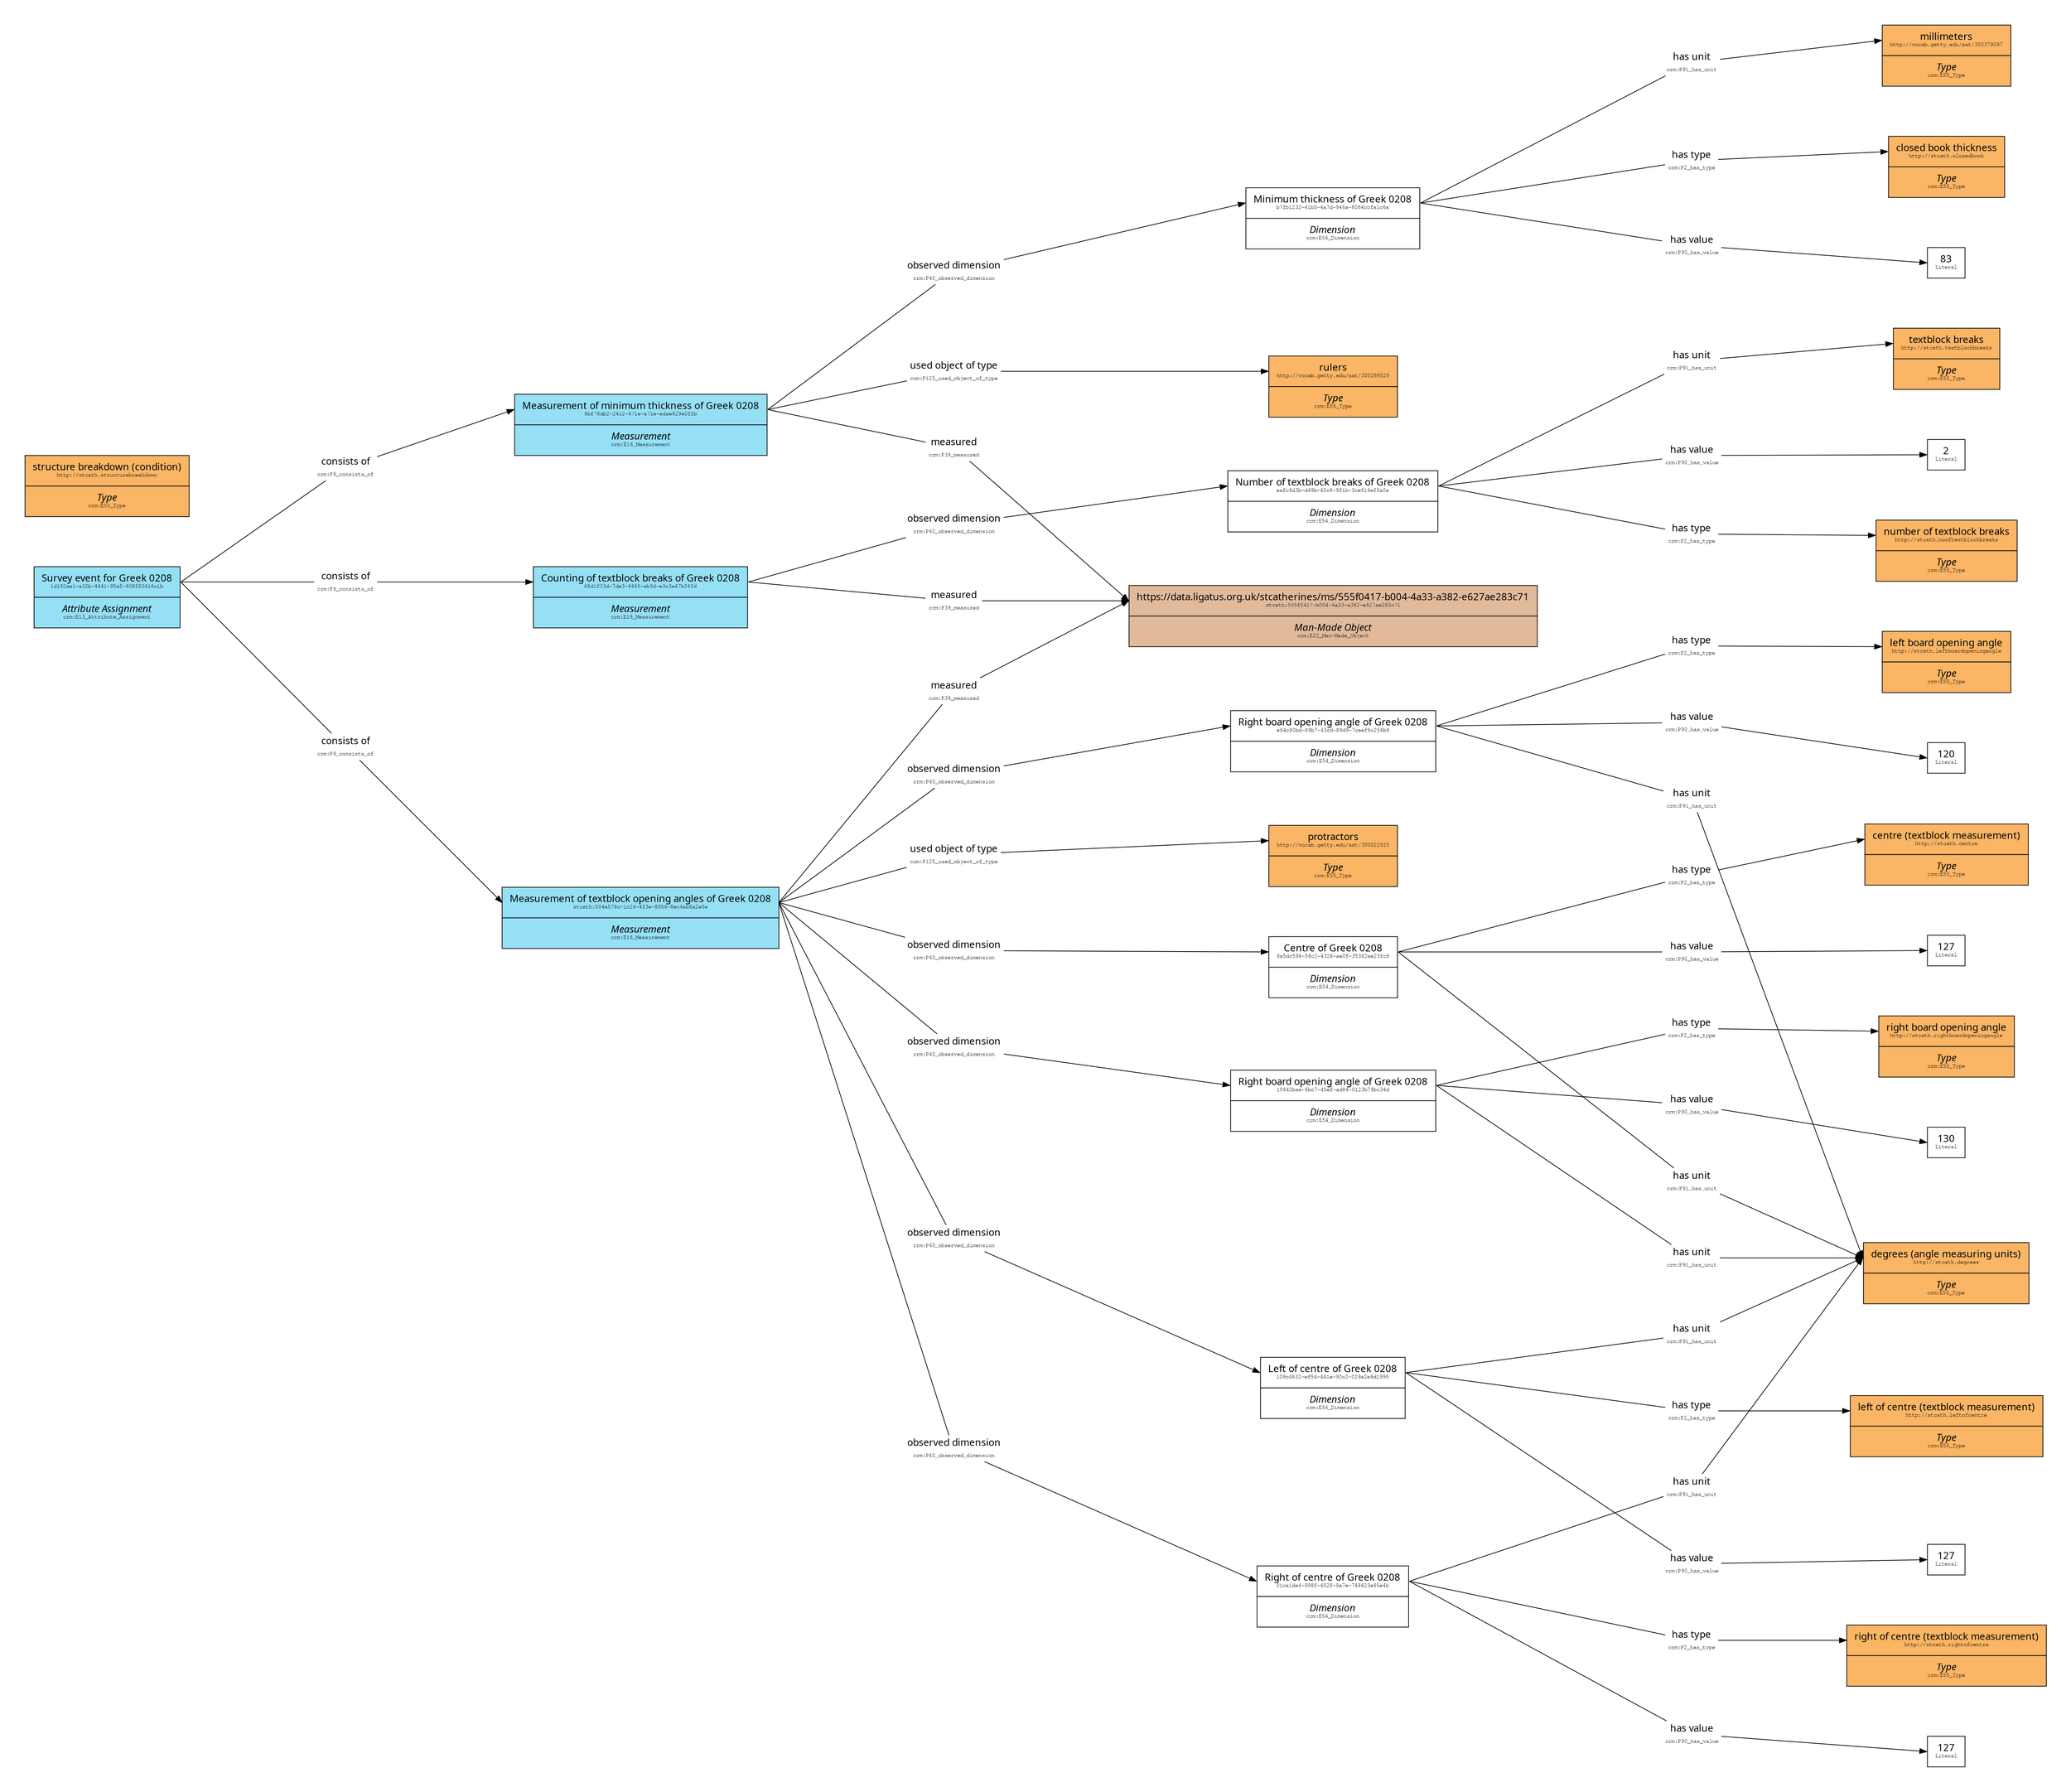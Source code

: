 // Opening characteristics
digraph {
	nodesep=1 pad=0.5 rankdir=LR ranksep=2.5 splines=line
	node [margin=0 penwidth=3.0 shape=none]
	"1d162ae1a32b444195a5608550416c1b" [label=<<TABLE BORDER="0" CELLBORDER="1" CELLSPACING="0">                    <TR><TD PORT="instance" CELLPADDING="10" bgcolor="#96e0f6"><FONT FACE="Ubuntu">Survey event for Greek 0208</FONT><BR /><FONT FACE="FreeMono" POINT-SIZE="8">1d162ae1-a32b-4441-95a5-608550416c1b</FONT></TD></TR>                    <TR><TD PORT="class" CELLPADDING="10" bgcolor="#96e0f6"><FONT FACE="Ubuntu"><I>Attribute Assignment</I></FONT><BR /><FONT FACE="FreeMono" POINT-SIZE="8">crm:E13_Attribute_Assignment</FONT></TD></TR>                    </TABLE>>]
	"8bf78db224c2471ea71eedae629e0ffb" [label=<<TABLE BORDER="0" CELLBORDER="1" CELLSPACING="0">                    <TR><TD PORT="instance" CELLPADDING="10" bgcolor="#96e0f6"><FONT FACE="Ubuntu">Measurement of minimum thickness of Greek 0208</FONT><BR /><FONT FACE="FreeMono" POINT-SIZE="8">8bf78db2-24c2-471e-a71e-edae629e0ffb</FONT></TD></TR>                    <TR><TD PORT="class" CELLPADDING="10" bgcolor="#96e0f6"><FONT FACE="Ubuntu"><I>Measurement</I></FONT><BR /><FONT FACE="FreeMono" POINT-SIZE="8">crm:E16_Measurement</FONT></TD></TR>                    </TABLE>>]
	"66d1f33d7de3446fab3de3c3a47b240dhttpwwwcidoccrmorgcidoccrmP39_measuredhttpsdataligatusorgukstcatherinesms555f0417b0044a33a382e627ae283c71" [label=<<TABLE BORDER="0" CELLBORDER="0"><TR><TD BGCOLOR = "white"><FONT FACE="Ubuntu">measured</FONT></TD></TR><TR><TD BGCOLOR = "white"><FONT FACE="FreeMono" POINT-SIZE="8">crm:P39_measured</FONT></TD></TR></TABLE>>]
	"66d1f33d7de3446fab3de3c3a47b240d":instance:e -> "66d1f33d7de3446fab3de3c3a47b240dhttpwwwcidoccrmorgcidoccrmP39_measuredhttpsdataligatusorgukstcatherinesms555f0417b0044a33a382e627ae283c71" [arrowhead=none]
	"66d1f33d7de3446fab3de3c3a47b240dhttpwwwcidoccrmorgcidoccrmP39_measuredhttpsdataligatusorgukstcatherinesms555f0417b0044a33a382e627ae283c71" -> httpsdataligatusorgukstcatherinesms555f0417b0044a33a382e627ae283c71:instance:w
	"62d596e6a6a0452883a1ff9b37b3125f120" [label=<<TABLE BORDER="0" CELLBORDER="1" CELLSPACING="0">                        <TR><TD PORT="instance" CELLPADDING="10" bgcolor="white"><FONT FACE="Ubuntu">120</FONT><BR /><FONT FACE="FreeMono" POINT-SIZE="8">Literal</FONT></TD></TR>                        </TABLE>>]
	e64c80bd89b743cd89d97ceef6c256b9httpwwwcidoccrmorgcidoccrmP90_has_value62d596e6a6a0452883a1ff9b37b3125f120 [label=<<TABLE BORDER="0" CELLBORDER="0"><TR><TD BGCOLOR = "white"><FONT FACE="Ubuntu">has value</FONT></TD></TR><TR><TD BGCOLOR = "white"><FONT FACE="FreeMono" POINT-SIZE="8">crm:P90_has_value</FONT></TD></TR></TABLE>>]
	e64c80bd89b743cd89d97ceef6c256b9:instance:e -> e64c80bd89b743cd89d97ceef6c256b9httpwwwcidoccrmorgcidoccrmP90_has_value62d596e6a6a0452883a1ff9b37b3125f120 [arrowhead=none]
	e64c80bd89b743cd89d97ceef6c256b9httpwwwcidoccrmorgcidoccrmP90_has_value62d596e6a6a0452883a1ff9b37b3125f120 -> "62d596e6a6a0452883a1ff9b37b3125f120":instance:w
	"10642bae6bc740efad840123b79bc34d" [label=<<TABLE BORDER="0" CELLBORDER="1" CELLSPACING="0">                    <TR><TD PORT="instance" CELLPADDING="10" bgcolor="#ffffff"><FONT FACE="Ubuntu">Right board opening angle of Greek 0208</FONT><BR /><FONT FACE="FreeMono" POINT-SIZE="8">10642bae-6bc7-40ef-ad84-0123b79bc34d</FONT></TD></TR>                    <TR><TD PORT="class" CELLPADDING="10" bgcolor="#ffffff"><FONT FACE="Ubuntu"><I>Dimension</I></FONT><BR /><FONT FACE="FreeMono" POINT-SIZE="8">crm:E54_Dimension</FONT></TD></TR>                    </TABLE>>]
	eafc6d3bd49b40c69f1b3ce614effa0ahttpwwwcidoccrmorgcidoccrmP91_has_unithttpstcathtextblockbreaks [label=<<TABLE BORDER="0" CELLBORDER="0"><TR><TD BGCOLOR = "white"><FONT FACE="Ubuntu">has unit</FONT></TD></TR><TR><TD BGCOLOR = "white"><FONT FACE="FreeMono" POINT-SIZE="8">crm:P91_has_unit</FONT></TD></TR></TABLE>>]
	eafc6d3bd49b40c69f1b3ce614effa0a:instance:e -> eafc6d3bd49b40c69f1b3ce614effa0ahttpwwwcidoccrmorgcidoccrmP91_has_unithttpstcathtextblockbreaks [arrowhead=none]
	eafc6d3bd49b40c69f1b3ce614effa0ahttpwwwcidoccrmorgcidoccrmP91_has_unithttpstcathtextblockbreaks -> httpstcathtextblockbreaks:instance:w
	"1d162ae1a32b444195a5608550416c1bhttpwwwcidoccrmorgcidoccrmP9_consists_of8bf78db224c2471ea71eedae629e0ffb" [label=<<TABLE BORDER="0" CELLBORDER="0"><TR><TD BGCOLOR = "white"><FONT FACE="Ubuntu">consists of</FONT></TD></TR><TR><TD BGCOLOR = "white"><FONT FACE="FreeMono" POINT-SIZE="8">crm:P9_consists_of</FONT></TD></TR></TABLE>>]
	"1d162ae1a32b444195a5608550416c1b":instance:e -> "1d162ae1a32b444195a5608550416c1bhttpwwwcidoccrmorgcidoccrmP9_consists_of8bf78db224c2471ea71eedae629e0ffb" [arrowhead=none]
	"1d162ae1a32b444195a5608550416c1bhttpwwwcidoccrmorgcidoccrmP9_consists_of8bf78db224c2471ea71eedae629e0ffb" -> "8bf78db224c2471ea71eedae629e0ffb":instance:w
	httpsdataligatusorgukstcatherinesms504e578c1c244f3e89548ec4ab6a2e5ehttpwwwcidoccrmorgcidoccrmP40_observed_dimension6a5dc59856c24328ae0f35382ae23fc8 [label=<<TABLE BORDER="0" CELLBORDER="0"><TR><TD BGCOLOR = "white"><FONT FACE="Ubuntu">observed dimension</FONT></TD></TR><TR><TD BGCOLOR = "white"><FONT FACE="FreeMono" POINT-SIZE="8">crm:P40_observed_dimension</FONT></TD></TR></TABLE>>]
	httpsdataligatusorgukstcatherinesms504e578c1c244f3e89548ec4ab6a2e5e:instance:e -> httpsdataligatusorgukstcatherinesms504e578c1c244f3e89548ec4ab6a2e5ehttpwwwcidoccrmorgcidoccrmP40_observed_dimension6a5dc59856c24328ae0f35382ae23fc8 [arrowhead=none]
	httpsdataligatusorgukstcatherinesms504e578c1c244f3e89548ec4ab6a2e5ehttpwwwcidoccrmorgcidoccrmP40_observed_dimension6a5dc59856c24328ae0f35382ae23fc8 -> "6a5dc59856c24328ae0f35382ae23fc8":instance:w
	httpstcathrightofcentre [label=<<TABLE BORDER="0" CELLBORDER="1" CELLSPACING="0">                    <TR><TD PORT="instance" CELLPADDING="10" bgcolor="#FAB565"><FONT FACE="Ubuntu">right of centre (textblock measurement)</FONT><BR /><FONT FACE="FreeMono" POINT-SIZE="8">http://stcath.rightofcentre</FONT></TD></TR>                    <TR><TD PORT="class" CELLPADDING="10" bgcolor="#FAB565"><FONT FACE="Ubuntu"><I>Type</I></FONT><BR /><FONT FACE="FreeMono" POINT-SIZE="8">crm:E55_Type</FONT></TD></TR>                    </TABLE>>]
	"31067bdb33a04204ad40e3efc44a0cf1127" [label=<<TABLE BORDER="0" CELLBORDER="1" CELLSPACING="0">                        <TR><TD PORT="instance" CELLPADDING="10" bgcolor="white"><FONT FACE="Ubuntu">127</FONT><BR /><FONT FACE="FreeMono" POINT-SIZE="8">Literal</FONT></TD></TR>                        </TABLE>>]
	"109c4632ef54441e90c2029a2e6d1995httpwwwcidoccrmorgcidoccrmP90_has_value31067bdb33a04204ad40e3efc44a0cf1127" [label=<<TABLE BORDER="0" CELLBORDER="0"><TR><TD BGCOLOR = "white"><FONT FACE="Ubuntu">has value</FONT></TD></TR><TR><TD BGCOLOR = "white"><FONT FACE="FreeMono" POINT-SIZE="8">crm:P90_has_value</FONT></TD></TR></TABLE>>]
	"109c4632ef54441e90c2029a2e6d1995":instance:e -> "109c4632ef54441e90c2029a2e6d1995httpwwwcidoccrmorgcidoccrmP90_has_value31067bdb33a04204ad40e3efc44a0cf1127" [arrowhead=none]
	"109c4632ef54441e90c2029a2e6d1995httpwwwcidoccrmorgcidoccrmP90_has_value31067bdb33a04204ad40e3efc44a0cf1127" -> "31067bdb33a04204ad40e3efc44a0cf1127":instance:w
	"58eb48b47f014d6f8d98676bb2ee3a1f130" [label=<<TABLE BORDER="0" CELLBORDER="1" CELLSPACING="0">                        <TR><TD PORT="instance" CELLPADDING="10" bgcolor="white"><FONT FACE="Ubuntu">130</FONT><BR /><FONT FACE="FreeMono" POINT-SIZE="8">Literal</FONT></TD></TR>                        </TABLE>>]
	"10642bae6bc740efad840123b79bc34dhttpwwwcidoccrmorgcidoccrmP90_has_value58eb48b47f014d6f8d98676bb2ee3a1f130" [label=<<TABLE BORDER="0" CELLBORDER="0"><TR><TD BGCOLOR = "white"><FONT FACE="Ubuntu">has value</FONT></TD></TR><TR><TD BGCOLOR = "white"><FONT FACE="FreeMono" POINT-SIZE="8">crm:P90_has_value</FONT></TD></TR></TABLE>>]
	"10642bae6bc740efad840123b79bc34d":instance:e -> "10642bae6bc740efad840123b79bc34dhttpwwwcidoccrmorgcidoccrmP90_has_value58eb48b47f014d6f8d98676bb2ee3a1f130" [arrowhead=none]
	"10642bae6bc740efad840123b79bc34dhttpwwwcidoccrmorgcidoccrmP90_has_value58eb48b47f014d6f8d98676bb2ee3a1f130" -> "58eb48b47f014d6f8d98676bb2ee3a1f130":instance:w
	httpstcathleftboardopeningangle [label=<<TABLE BORDER="0" CELLBORDER="1" CELLSPACING="0">                    <TR><TD PORT="instance" CELLPADDING="10" bgcolor="#FAB565"><FONT FACE="Ubuntu">left board opening angle</FONT><BR /><FONT FACE="FreeMono" POINT-SIZE="8">http://stcath.leftboardopeningangle</FONT></TD></TR>                    <TR><TD PORT="class" CELLPADDING="10" bgcolor="#FAB565"><FONT FACE="Ubuntu"><I>Type</I></FONT><BR /><FONT FACE="FreeMono" POINT-SIZE="8">crm:E55_Type</FONT></TD></TR>                    </TABLE>>]
	httpstcathleftofcentre [label=<<TABLE BORDER="0" CELLBORDER="1" CELLSPACING="0">                    <TR><TD PORT="instance" CELLPADDING="10" bgcolor="#FAB565"><FONT FACE="Ubuntu">left of centre (textblock measurement)</FONT><BR /><FONT FACE="FreeMono" POINT-SIZE="8">http://stcath.leftofcentre</FONT></TD></TR>                    <TR><TD PORT="class" CELLPADDING="10" bgcolor="#FAB565"><FONT FACE="Ubuntu"><I>Type</I></FONT><BR /><FONT FACE="FreeMono" POINT-SIZE="8">crm:E55_Type</FONT></TD></TR>                    </TABLE>>]
	"4ae0bf6dab8544af9cc8fbca4c987b49127" [label=<<TABLE BORDER="0" CELLBORDER="1" CELLSPACING="0">                        <TR><TD PORT="instance" CELLPADDING="10" bgcolor="white"><FONT FACE="Ubuntu">127</FONT><BR /><FONT FACE="FreeMono" POINT-SIZE="8">Literal</FONT></TD></TR>                        </TABLE>>]
	"01ca1de4998f45289a7e748423e65e4bhttpwwwcidoccrmorgcidoccrmP90_has_value4ae0bf6dab8544af9cc8fbca4c987b49127" [label=<<TABLE BORDER="0" CELLBORDER="0"><TR><TD BGCOLOR = "white"><FONT FACE="Ubuntu">has value</FONT></TD></TR><TR><TD BGCOLOR = "white"><FONT FACE="FreeMono" POINT-SIZE="8">crm:P90_has_value</FONT></TD></TR></TABLE>>]
	"01ca1de4998f45289a7e748423e65e4b":instance:e -> "01ca1de4998f45289a7e748423e65e4bhttpwwwcidoccrmorgcidoccrmP90_has_value4ae0bf6dab8544af9cc8fbca4c987b49127" [arrowhead=none]
	"01ca1de4998f45289a7e748423e65e4bhttpwwwcidoccrmorgcidoccrmP90_has_value4ae0bf6dab8544af9cc8fbca4c987b49127" -> "4ae0bf6dab8544af9cc8fbca4c987b49127":instance:w
	httpsdataligatusorgukstcatherinesms555f0417b0044a33a382e627ae283c71 [label=<<TABLE BORDER="0" CELLBORDER="1" CELLSPACING="0">                    <TR><TD PORT="instance" CELLPADDING="10" bgcolor="#E1BA9C"><FONT FACE="Ubuntu">https://data.ligatus.org.uk/stcatherines/ms/555f0417-b004-4a33-a382-e627ae283c71</FONT><BR /><FONT FACE="FreeMono" POINT-SIZE="8">stcath:555f0417-b004-4a33-a382-e627ae283c71</FONT></TD></TR>                    <TR><TD PORT="class" CELLPADDING="10" bgcolor="#E1BA9C"><FONT FACE="Ubuntu"><I>Man-Made Object</I></FONT><BR /><FONT FACE="FreeMono" POINT-SIZE="8">crm:E22_Man-Made_Object</FONT></TD></TR>                    </TABLE>>]
	"01ca1de4998f45289a7e748423e65e4bhttpwwwcidoccrmorgcidoccrmP2_has_typehttpstcathrightofcentre" [label=<<TABLE BORDER="0" CELLBORDER="0"><TR><TD BGCOLOR = "white"><FONT FACE="Ubuntu">has type</FONT></TD></TR><TR><TD BGCOLOR = "white"><FONT FACE="FreeMono" POINT-SIZE="8">crm:P2_has_type</FONT></TD></TR></TABLE>>]
	"01ca1de4998f45289a7e748423e65e4b":instance:e -> "01ca1de4998f45289a7e748423e65e4bhttpwwwcidoccrmorgcidoccrmP2_has_typehttpstcathrightofcentre" [arrowhead=none]
	"01ca1de4998f45289a7e748423e65e4bhttpwwwcidoccrmorgcidoccrmP2_has_typehttpstcathrightofcentre" -> httpstcathrightofcentre:instance:w
	eafc6d3bd49b40c69f1b3ce614effa0a [label=<<TABLE BORDER="0" CELLBORDER="1" CELLSPACING="0">                    <TR><TD PORT="instance" CELLPADDING="10" bgcolor="#ffffff"><FONT FACE="Ubuntu">Number of textblock breaks of Greek 0208</FONT><BR /><FONT FACE="FreeMono" POINT-SIZE="8">eafc6d3b-d49b-40c6-9f1b-3ce614effa0a</FONT></TD></TR>                    <TR><TD PORT="class" CELLPADDING="10" bgcolor="#ffffff"><FONT FACE="Ubuntu"><I>Dimension</I></FONT><BR /><FONT FACE="FreeMono" POINT-SIZE="8">crm:E54_Dimension</FONT></TD></TR>                    </TABLE>>]
	"109c4632ef54441e90c2029a2e6d1995httpwwwcidoccrmorgcidoccrmP2_has_typehttpstcathleftofcentre" [label=<<TABLE BORDER="0" CELLBORDER="0"><TR><TD BGCOLOR = "white"><FONT FACE="Ubuntu">has type</FONT></TD></TR><TR><TD BGCOLOR = "white"><FONT FACE="FreeMono" POINT-SIZE="8">crm:P2_has_type</FONT></TD></TR></TABLE>>]
	"109c4632ef54441e90c2029a2e6d1995":instance:e -> "109c4632ef54441e90c2029a2e6d1995httpwwwcidoccrmorgcidoccrmP2_has_typehttpstcathleftofcentre" [arrowhead=none]
	"109c4632ef54441e90c2029a2e6d1995httpwwwcidoccrmorgcidoccrmP2_has_typehttpstcathleftofcentre" -> httpstcathleftofcentre:instance:w
	httpvocabgettyeduaat300022525 [label=<<TABLE BORDER="0" CELLBORDER="1" CELLSPACING="0">                    <TR><TD PORT="instance" CELLPADDING="10" bgcolor="#FAB565"><FONT FACE="Ubuntu">protractors</FONT><BR /><FONT FACE="FreeMono" POINT-SIZE="8">http://vocab.getty.edu/aat/300022525</FONT></TD></TR>                    <TR><TD PORT="class" CELLPADDING="10" bgcolor="#FAB565"><FONT FACE="Ubuntu"><I>Type</I></FONT><BR /><FONT FACE="FreeMono" POINT-SIZE="8">crm:E55_Type</FONT></TD></TR>                    </TABLE>>]
	httpstcathtextblockbreaks [label=<<TABLE BORDER="0" CELLBORDER="1" CELLSPACING="0">                    <TR><TD PORT="instance" CELLPADDING="10" bgcolor="#FAB565"><FONT FACE="Ubuntu">textblock breaks</FONT><BR /><FONT FACE="FreeMono" POINT-SIZE="8">http://stcath.textblockbreaks</FONT></TD></TR>                    <TR><TD PORT="class" CELLPADDING="10" bgcolor="#FAB565"><FONT FACE="Ubuntu"><I>Type</I></FONT><BR /><FONT FACE="FreeMono" POINT-SIZE="8">crm:E55_Type</FONT></TD></TR>                    </TABLE>>]
	b7fb123241b54a7d946a8064ccfa1c6ahttpwwwcidoccrmorgcidoccrmP91_has_unithttpvocabgettyeduaat300379097 [label=<<TABLE BORDER="0" CELLBORDER="0"><TR><TD BGCOLOR = "white"><FONT FACE="Ubuntu">has unit</FONT></TD></TR><TR><TD BGCOLOR = "white"><FONT FACE="FreeMono" POINT-SIZE="8">crm:P91_has_unit</FONT></TD></TR></TABLE>>]
	b7fb123241b54a7d946a8064ccfa1c6a:instance:e -> b7fb123241b54a7d946a8064ccfa1c6ahttpwwwcidoccrmorgcidoccrmP91_has_unithttpvocabgettyeduaat300379097 [arrowhead=none]
	b7fb123241b54a7d946a8064ccfa1c6ahttpwwwcidoccrmorgcidoccrmP91_has_unithttpvocabgettyeduaat300379097 -> httpvocabgettyeduaat300379097:instance:w
	"10642bae6bc740efad840123b79bc34dhttpwwwcidoccrmorgcidoccrmP91_has_unithttpstcathdegrees" [label=<<TABLE BORDER="0" CELLBORDER="0"><TR><TD BGCOLOR = "white"><FONT FACE="Ubuntu">has unit</FONT></TD></TR><TR><TD BGCOLOR = "white"><FONT FACE="FreeMono" POINT-SIZE="8">crm:P91_has_unit</FONT></TD></TR></TABLE>>]
	"10642bae6bc740efad840123b79bc34d":instance:e -> "10642bae6bc740efad840123b79bc34dhttpwwwcidoccrmorgcidoccrmP91_has_unithttpstcathdegrees" [arrowhead=none]
	"10642bae6bc740efad840123b79bc34dhttpwwwcidoccrmorgcidoccrmP91_has_unithttpstcathdegrees" -> httpstcathdegrees:instance:w
	e64c80bd89b743cd89d97ceef6c256b9 [label=<<TABLE BORDER="0" CELLBORDER="1" CELLSPACING="0">                    <TR><TD PORT="instance" CELLPADDING="10" bgcolor="#ffffff"><FONT FACE="Ubuntu">Right board opening angle of Greek 0208</FONT><BR /><FONT FACE="FreeMono" POINT-SIZE="8">e64c80bd-89b7-43cd-89d9-7ceef6c256b9</FONT></TD></TR>                    <TR><TD PORT="class" CELLPADDING="10" bgcolor="#ffffff"><FONT FACE="Ubuntu"><I>Dimension</I></FONT><BR /><FONT FACE="FreeMono" POINT-SIZE="8">crm:E54_Dimension</FONT></TD></TR>                    </TABLE>>]
	httpstcathcentre [label=<<TABLE BORDER="0" CELLBORDER="1" CELLSPACING="0">                    <TR><TD PORT="instance" CELLPADDING="10" bgcolor="#FAB565"><FONT FACE="Ubuntu">centre (textblock measurement)</FONT><BR /><FONT FACE="FreeMono" POINT-SIZE="8">http://stcath.centre</FONT></TD></TR>                    <TR><TD PORT="class" CELLPADDING="10" bgcolor="#FAB565"><FONT FACE="Ubuntu"><I>Type</I></FONT><BR /><FONT FACE="FreeMono" POINT-SIZE="8">crm:E55_Type</FONT></TD></TR>                    </TABLE>>]
	"109c4632ef54441e90c2029a2e6d1995httpwwwcidoccrmorgcidoccrmP91_has_unithttpstcathdegrees" [label=<<TABLE BORDER="0" CELLBORDER="0"><TR><TD BGCOLOR = "white"><FONT FACE="Ubuntu">has unit</FONT></TD></TR><TR><TD BGCOLOR = "white"><FONT FACE="FreeMono" POINT-SIZE="8">crm:P91_has_unit</FONT></TD></TR></TABLE>>]
	"109c4632ef54441e90c2029a2e6d1995":instance:e -> "109c4632ef54441e90c2029a2e6d1995httpwwwcidoccrmorgcidoccrmP91_has_unithttpstcathdegrees" [arrowhead=none]
	"109c4632ef54441e90c2029a2e6d1995httpwwwcidoccrmorgcidoccrmP91_has_unithttpstcathdegrees" -> httpstcathdegrees:instance:w
	"8bf78db224c2471ea71eedae629e0ffbhttpwwwcidoccrmorgcidoccrmP40_observed_dimensionb7fb123241b54a7d946a8064ccfa1c6a" [label=<<TABLE BORDER="0" CELLBORDER="0"><TR><TD BGCOLOR = "white"><FONT FACE="Ubuntu">observed dimension</FONT></TD></TR><TR><TD BGCOLOR = "white"><FONT FACE="FreeMono" POINT-SIZE="8">crm:P40_observed_dimension</FONT></TD></TR></TABLE>>]
	"8bf78db224c2471ea71eedae629e0ffb":instance:e -> "8bf78db224c2471ea71eedae629e0ffbhttpwwwcidoccrmorgcidoccrmP40_observed_dimensionb7fb123241b54a7d946a8064ccfa1c6a" [arrowhead=none]
	"8bf78db224c2471ea71eedae629e0ffbhttpwwwcidoccrmorgcidoccrmP40_observed_dimensionb7fb123241b54a7d946a8064ccfa1c6a" -> b7fb123241b54a7d946a8064ccfa1c6a:instance:w
	httpstcathnooftextblockbreaks [label=<<TABLE BORDER="0" CELLBORDER="1" CELLSPACING="0">                    <TR><TD PORT="instance" CELLPADDING="10" bgcolor="#FAB565"><FONT FACE="Ubuntu">number of textblock breaks</FONT><BR /><FONT FACE="FreeMono" POINT-SIZE="8">http://stcath.nooftextblockbreaks</FONT></TD></TR>                    <TR><TD PORT="class" CELLPADDING="10" bgcolor="#FAB565"><FONT FACE="Ubuntu"><I>Type</I></FONT><BR /><FONT FACE="FreeMono" POINT-SIZE="8">crm:E55_Type</FONT></TD></TR>                    </TABLE>>]
	"01ca1de4998f45289a7e748423e65e4bhttpwwwcidoccrmorgcidoccrmP91_has_unithttpstcathdegrees" [label=<<TABLE BORDER="0" CELLBORDER="0"><TR><TD BGCOLOR = "white"><FONT FACE="Ubuntu">has unit</FONT></TD></TR><TR><TD BGCOLOR = "white"><FONT FACE="FreeMono" POINT-SIZE="8">crm:P91_has_unit</FONT></TD></TR></TABLE>>]
	"01ca1de4998f45289a7e748423e65e4b":instance:e -> "01ca1de4998f45289a7e748423e65e4bhttpwwwcidoccrmorgcidoccrmP91_has_unithttpstcathdegrees" [arrowhead=none]
	"01ca1de4998f45289a7e748423e65e4bhttpwwwcidoccrmorgcidoccrmP91_has_unithttpstcathdegrees" -> httpstcathdegrees:instance:w
	httpsdataligatusorgukstcatherinesms504e578c1c244f3e89548ec4ab6a2e5ehttpwwwcidoccrmorgcidoccrmP40_observed_dimension10642bae6bc740efad840123b79bc34d [label=<<TABLE BORDER="0" CELLBORDER="0"><TR><TD BGCOLOR = "white"><FONT FACE="Ubuntu">observed dimension</FONT></TD></TR><TR><TD BGCOLOR = "white"><FONT FACE="FreeMono" POINT-SIZE="8">crm:P40_observed_dimension</FONT></TD></TR></TABLE>>]
	httpsdataligatusorgukstcatherinesms504e578c1c244f3e89548ec4ab6a2e5e:instance:e -> httpsdataligatusorgukstcatherinesms504e578c1c244f3e89548ec4ab6a2e5ehttpwwwcidoccrmorgcidoccrmP40_observed_dimension10642bae6bc740efad840123b79bc34d [arrowhead=none]
	httpsdataligatusorgukstcatherinesms504e578c1c244f3e89548ec4ab6a2e5ehttpwwwcidoccrmorgcidoccrmP40_observed_dimension10642bae6bc740efad840123b79bc34d -> "10642bae6bc740efad840123b79bc34d":instance:w
	httpvocabgettyeduaat300379097 [label=<<TABLE BORDER="0" CELLBORDER="1" CELLSPACING="0">                    <TR><TD PORT="instance" CELLPADDING="10" bgcolor="#FAB565"><FONT FACE="Ubuntu">millimeters</FONT><BR /><FONT FACE="FreeMono" POINT-SIZE="8">http://vocab.getty.edu/aat/300379097</FONT></TD></TR>                    <TR><TD PORT="class" CELLPADDING="10" bgcolor="#FAB565"><FONT FACE="Ubuntu"><I>Type</I></FONT><BR /><FONT FACE="FreeMono" POINT-SIZE="8">crm:E55_Type</FONT></TD></TR>                    </TABLE>>]
	"1d162ae1a32b444195a5608550416c1bhttpwwwcidoccrmorgcidoccrmP9_consists_of66d1f33d7de3446fab3de3c3a47b240d" [label=<<TABLE BORDER="0" CELLBORDER="0"><TR><TD BGCOLOR = "white"><FONT FACE="Ubuntu">consists of</FONT></TD></TR><TR><TD BGCOLOR = "white"><FONT FACE="FreeMono" POINT-SIZE="8">crm:P9_consists_of</FONT></TD></TR></TABLE>>]
	"1d162ae1a32b444195a5608550416c1b":instance:e -> "1d162ae1a32b444195a5608550416c1bhttpwwwcidoccrmorgcidoccrmP9_consists_of66d1f33d7de3446fab3de3c3a47b240d" [arrowhead=none]
	"1d162ae1a32b444195a5608550416c1bhttpwwwcidoccrmorgcidoccrmP9_consists_of66d1f33d7de3446fab3de3c3a47b240d" -> "66d1f33d7de3446fab3de3c3a47b240d":instance:w
	"01ca1de4998f45289a7e748423e65e4b" [label=<<TABLE BORDER="0" CELLBORDER="1" CELLSPACING="0">                    <TR><TD PORT="instance" CELLPADDING="10" bgcolor="#ffffff"><FONT FACE="Ubuntu">Right of centre of Greek 0208</FONT><BR /><FONT FACE="FreeMono" POINT-SIZE="8">01ca1de4-998f-4528-9a7e-748423e65e4b</FONT></TD></TR>                    <TR><TD PORT="class" CELLPADDING="10" bgcolor="#ffffff"><FONT FACE="Ubuntu"><I>Dimension</I></FONT><BR /><FONT FACE="FreeMono" POINT-SIZE="8">crm:E54_Dimension</FONT></TD></TR>                    </TABLE>>]
	"43ce2c000bc5454ba79f57d7e7329ce42" [label=<<TABLE BORDER="0" CELLBORDER="1" CELLSPACING="0">                        <TR><TD PORT="instance" CELLPADDING="10" bgcolor="white"><FONT FACE="Ubuntu">2</FONT><BR /><FONT FACE="FreeMono" POINT-SIZE="8">Literal</FONT></TD></TR>                        </TABLE>>]
	eafc6d3bd49b40c69f1b3ce614effa0ahttpwwwcidoccrmorgcidoccrmP90_has_value43ce2c000bc5454ba79f57d7e7329ce42 [label=<<TABLE BORDER="0" CELLBORDER="0"><TR><TD BGCOLOR = "white"><FONT FACE="Ubuntu">has value</FONT></TD></TR><TR><TD BGCOLOR = "white"><FONT FACE="FreeMono" POINT-SIZE="8">crm:P90_has_value</FONT></TD></TR></TABLE>>]
	eafc6d3bd49b40c69f1b3ce614effa0a:instance:e -> eafc6d3bd49b40c69f1b3ce614effa0ahttpwwwcidoccrmorgcidoccrmP90_has_value43ce2c000bc5454ba79f57d7e7329ce42 [arrowhead=none]
	eafc6d3bd49b40c69f1b3ce614effa0ahttpwwwcidoccrmorgcidoccrmP90_has_value43ce2c000bc5454ba79f57d7e7329ce42 -> "43ce2c000bc5454ba79f57d7e7329ce42":instance:w
	httpstcathrightboardopeningangle [label=<<TABLE BORDER="0" CELLBORDER="1" CELLSPACING="0">                    <TR><TD PORT="instance" CELLPADDING="10" bgcolor="#FAB565"><FONT FACE="Ubuntu">right board opening angle</FONT><BR /><FONT FACE="FreeMono" POINT-SIZE="8">http://stcath.rightboardopeningangle</FONT></TD></TR>                    <TR><TD PORT="class" CELLPADDING="10" bgcolor="#FAB565"><FONT FACE="Ubuntu"><I>Type</I></FONT><BR /><FONT FACE="FreeMono" POINT-SIZE="8">crm:E55_Type</FONT></TD></TR>                    </TABLE>>]
	"109c4632ef54441e90c2029a2e6d1995" [label=<<TABLE BORDER="0" CELLBORDER="1" CELLSPACING="0">                    <TR><TD PORT="instance" CELLPADDING="10" bgcolor="#ffffff"><FONT FACE="Ubuntu">Left of centre of Greek 0208</FONT><BR /><FONT FACE="FreeMono" POINT-SIZE="8">109c4632-ef54-441e-90c2-029a2e6d1995</FONT></TD></TR>                    <TR><TD PORT="class" CELLPADDING="10" bgcolor="#ffffff"><FONT FACE="Ubuntu"><I>Dimension</I></FONT><BR /><FONT FACE="FreeMono" POINT-SIZE="8">crm:E54_Dimension</FONT></TD></TR>                    </TABLE>>]
	httpsdataligatusorgukstcatherinesms504e578c1c244f3e89548ec4ab6a2e5ehttpwwwcidoccrmorgcidoccrmP39_measuredhttpsdataligatusorgukstcatherinesms555f0417b0044a33a382e627ae283c71 [label=<<TABLE BORDER="0" CELLBORDER="0"><TR><TD BGCOLOR = "white"><FONT FACE="Ubuntu">measured</FONT></TD></TR><TR><TD BGCOLOR = "white"><FONT FACE="FreeMono" POINT-SIZE="8">crm:P39_measured</FONT></TD></TR></TABLE>>]
	httpsdataligatusorgukstcatherinesms504e578c1c244f3e89548ec4ab6a2e5e:instance:e -> httpsdataligatusorgukstcatherinesms504e578c1c244f3e89548ec4ab6a2e5ehttpwwwcidoccrmorgcidoccrmP39_measuredhttpsdataligatusorgukstcatherinesms555f0417b0044a33a382e627ae283c71 [arrowhead=none]
	httpsdataligatusorgukstcatherinesms504e578c1c244f3e89548ec4ab6a2e5ehttpwwwcidoccrmorgcidoccrmP39_measuredhttpsdataligatusorgukstcatherinesms555f0417b0044a33a382e627ae283c71 -> httpsdataligatusorgukstcatherinesms555f0417b0044a33a382e627ae283c71:instance:w
	"6a5dc59856c24328ae0f35382ae23fc8httpwwwcidoccrmorgcidoccrmP2_has_typehttpstcathcentre" [label=<<TABLE BORDER="0" CELLBORDER="0"><TR><TD BGCOLOR = "white"><FONT FACE="Ubuntu">has type</FONT></TD></TR><TR><TD BGCOLOR = "white"><FONT FACE="FreeMono" POINT-SIZE="8">crm:P2_has_type</FONT></TD></TR></TABLE>>]
	"6a5dc59856c24328ae0f35382ae23fc8":instance:e -> "6a5dc59856c24328ae0f35382ae23fc8httpwwwcidoccrmorgcidoccrmP2_has_typehttpstcathcentre" [arrowhead=none]
	"6a5dc59856c24328ae0f35382ae23fc8httpwwwcidoccrmorgcidoccrmP2_has_typehttpstcathcentre" -> httpstcathcentre:instance:w
	httpsdataligatusorgukstcatherinesms504e578c1c244f3e89548ec4ab6a2e5ehttpwwwcidoccrmorgcidoccrmP125_used_object_of_typehttpvocabgettyeduaat300022525 [label=<<TABLE BORDER="0" CELLBORDER="0"><TR><TD BGCOLOR = "white"><FONT FACE="Ubuntu">used object of type</FONT></TD></TR><TR><TD BGCOLOR = "white"><FONT FACE="FreeMono" POINT-SIZE="8">crm:P125_used_object_of_type</FONT></TD></TR></TABLE>>]
	httpsdataligatusorgukstcatherinesms504e578c1c244f3e89548ec4ab6a2e5e:instance:e -> httpsdataligatusorgukstcatherinesms504e578c1c244f3e89548ec4ab6a2e5ehttpwwwcidoccrmorgcidoccrmP125_used_object_of_typehttpvocabgettyeduaat300022525 [arrowhead=none]
	httpsdataligatusorgukstcatherinesms504e578c1c244f3e89548ec4ab6a2e5ehttpwwwcidoccrmorgcidoccrmP125_used_object_of_typehttpvocabgettyeduaat300022525 -> httpvocabgettyeduaat300022525:instance:w
	httpstcathstructurebreakdown [label=<<TABLE BORDER="0" CELLBORDER="1" CELLSPACING="0">                    <TR><TD PORT="instance" CELLPADDING="10" bgcolor="#FAB565"><FONT FACE="Ubuntu">structure breakdown (condition)</FONT><BR /><FONT FACE="FreeMono" POINT-SIZE="8">http://stcath.structurebreakdown</FONT></TD></TR>                    <TR><TD PORT="class" CELLPADDING="10" bgcolor="#FAB565"><FONT FACE="Ubuntu"><I>Type</I></FONT><BR /><FONT FACE="FreeMono" POINT-SIZE="8">crm:E55_Type</FONT></TD></TR>                    </TABLE>>]
	e64c80bd89b743cd89d97ceef6c256b9httpwwwcidoccrmorgcidoccrmP2_has_typehttpstcathleftboardopeningangle [label=<<TABLE BORDER="0" CELLBORDER="0"><TR><TD BGCOLOR = "white"><FONT FACE="Ubuntu">has type</FONT></TD></TR><TR><TD BGCOLOR = "white"><FONT FACE="FreeMono" POINT-SIZE="8">crm:P2_has_type</FONT></TD></TR></TABLE>>]
	e64c80bd89b743cd89d97ceef6c256b9:instance:e -> e64c80bd89b743cd89d97ceef6c256b9httpwwwcidoccrmorgcidoccrmP2_has_typehttpstcathleftboardopeningangle [arrowhead=none]
	e64c80bd89b743cd89d97ceef6c256b9httpwwwcidoccrmorgcidoccrmP2_has_typehttpstcathleftboardopeningangle -> httpstcathleftboardopeningangle:instance:w
	b7fb123241b54a7d946a8064ccfa1c6a [label=<<TABLE BORDER="0" CELLBORDER="1" CELLSPACING="0">                    <TR><TD PORT="instance" CELLPADDING="10" bgcolor="#ffffff"><FONT FACE="Ubuntu">Minimum thickness of Greek 0208</FONT><BR /><FONT FACE="FreeMono" POINT-SIZE="8">b7fb1232-41b5-4a7d-946a-8064ccfa1c6a</FONT></TD></TR>                    <TR><TD PORT="class" CELLPADDING="10" bgcolor="#ffffff"><FONT FACE="Ubuntu"><I>Dimension</I></FONT><BR /><FONT FACE="FreeMono" POINT-SIZE="8">crm:E54_Dimension</FONT></TD></TR>                    </TABLE>>]
	b7fb123241b54a7d946a8064ccfa1c6ahttpwwwcidoccrmorgcidoccrmP2_has_typehttpstcathclosedbook [label=<<TABLE BORDER="0" CELLBORDER="0"><TR><TD BGCOLOR = "white"><FONT FACE="Ubuntu">has type</FONT></TD></TR><TR><TD BGCOLOR = "white"><FONT FACE="FreeMono" POINT-SIZE="8">crm:P2_has_type</FONT></TD></TR></TABLE>>]
	b7fb123241b54a7d946a8064ccfa1c6a:instance:e -> b7fb123241b54a7d946a8064ccfa1c6ahttpwwwcidoccrmorgcidoccrmP2_has_typehttpstcathclosedbook [arrowhead=none]
	b7fb123241b54a7d946a8064ccfa1c6ahttpwwwcidoccrmorgcidoccrmP2_has_typehttpstcathclosedbook -> httpstcathclosedbook:instance:w
	e64c80bd89b743cd89d97ceef6c256b9httpwwwcidoccrmorgcidoccrmP91_has_unithttpstcathdegrees [label=<<TABLE BORDER="0" CELLBORDER="0"><TR><TD BGCOLOR = "white"><FONT FACE="Ubuntu">has unit</FONT></TD></TR><TR><TD BGCOLOR = "white"><FONT FACE="FreeMono" POINT-SIZE="8">crm:P91_has_unit</FONT></TD></TR></TABLE>>]
	e64c80bd89b743cd89d97ceef6c256b9:instance:e -> e64c80bd89b743cd89d97ceef6c256b9httpwwwcidoccrmorgcidoccrmP91_has_unithttpstcathdegrees [arrowhead=none]
	e64c80bd89b743cd89d97ceef6c256b9httpwwwcidoccrmorgcidoccrmP91_has_unithttpstcathdegrees -> httpstcathdegrees:instance:w
	"8bf78db224c2471ea71eedae629e0ffbhttpwwwcidoccrmorgcidoccrmP39_measuredhttpsdataligatusorgukstcatherinesms555f0417b0044a33a382e627ae283c71" [label=<<TABLE BORDER="0" CELLBORDER="0"><TR><TD BGCOLOR = "white"><FONT FACE="Ubuntu">measured</FONT></TD></TR><TR><TD BGCOLOR = "white"><FONT FACE="FreeMono" POINT-SIZE="8">crm:P39_measured</FONT></TD></TR></TABLE>>]
	"8bf78db224c2471ea71eedae629e0ffb":instance:e -> "8bf78db224c2471ea71eedae629e0ffbhttpwwwcidoccrmorgcidoccrmP39_measuredhttpsdataligatusorgukstcatherinesms555f0417b0044a33a382e627ae283c71" [arrowhead=none]
	"8bf78db224c2471ea71eedae629e0ffbhttpwwwcidoccrmorgcidoccrmP39_measuredhttpsdataligatusorgukstcatherinesms555f0417b0044a33a382e627ae283c71" -> httpsdataligatusorgukstcatherinesms555f0417b0044a33a382e627ae283c71:instance:w
	"1d162ae1a32b444195a5608550416c1bhttpwwwcidoccrmorgcidoccrmP9_consists_ofhttpsdataligatusorgukstcatherinesms504e578c1c244f3e89548ec4ab6a2e5e" [label=<<TABLE BORDER="0" CELLBORDER="0"><TR><TD BGCOLOR = "white"><FONT FACE="Ubuntu">consists of</FONT></TD></TR><TR><TD BGCOLOR = "white"><FONT FACE="FreeMono" POINT-SIZE="8">crm:P9_consists_of</FONT></TD></TR></TABLE>>]
	"1d162ae1a32b444195a5608550416c1b":instance:e -> "1d162ae1a32b444195a5608550416c1bhttpwwwcidoccrmorgcidoccrmP9_consists_ofhttpsdataligatusorgukstcatherinesms504e578c1c244f3e89548ec4ab6a2e5e" [arrowhead=none]
	"1d162ae1a32b444195a5608550416c1bhttpwwwcidoccrmorgcidoccrmP9_consists_ofhttpsdataligatusorgukstcatherinesms504e578c1c244f3e89548ec4ab6a2e5e" -> httpsdataligatusorgukstcatherinesms504e578c1c244f3e89548ec4ab6a2e5e:instance:w
	"66d1f33d7de3446fab3de3c3a47b240d" [label=<<TABLE BORDER="0" CELLBORDER="1" CELLSPACING="0">                    <TR><TD PORT="instance" CELLPADDING="10" bgcolor="#96e0f6"><FONT FACE="Ubuntu">Counting of textblock breaks of Greek 0208</FONT><BR /><FONT FACE="FreeMono" POINT-SIZE="8">66d1f33d-7de3-446f-ab3d-e3c3a47b240d</FONT></TD></TR>                    <TR><TD PORT="class" CELLPADDING="10" bgcolor="#96e0f6"><FONT FACE="Ubuntu"><I>Measurement</I></FONT><BR /><FONT FACE="FreeMono" POINT-SIZE="8">crm:E16_Measurement</FONT></TD></TR>                    </TABLE>>]
	eafc6d3bd49b40c69f1b3ce614effa0ahttpwwwcidoccrmorgcidoccrmP2_has_typehttpstcathnooftextblockbreaks [label=<<TABLE BORDER="0" CELLBORDER="0"><TR><TD BGCOLOR = "white"><FONT FACE="Ubuntu">has type</FONT></TD></TR><TR><TD BGCOLOR = "white"><FONT FACE="FreeMono" POINT-SIZE="8">crm:P2_has_type</FONT></TD></TR></TABLE>>]
	eafc6d3bd49b40c69f1b3ce614effa0a:instance:e -> eafc6d3bd49b40c69f1b3ce614effa0ahttpwwwcidoccrmorgcidoccrmP2_has_typehttpstcathnooftextblockbreaks [arrowhead=none]
	eafc6d3bd49b40c69f1b3ce614effa0ahttpwwwcidoccrmorgcidoccrmP2_has_typehttpstcathnooftextblockbreaks -> httpstcathnooftextblockbreaks:instance:w
	httpstcathdegrees [label=<<TABLE BORDER="0" CELLBORDER="1" CELLSPACING="0">                    <TR><TD PORT="instance" CELLPADDING="10" bgcolor="#FAB565"><FONT FACE="Ubuntu">degrees (angle measuring units)</FONT><BR /><FONT FACE="FreeMono" POINT-SIZE="8">http://stcath.degrees</FONT></TD></TR>                    <TR><TD PORT="class" CELLPADDING="10" bgcolor="#FAB565"><FONT FACE="Ubuntu"><I>Type</I></FONT><BR /><FONT FACE="FreeMono" POINT-SIZE="8">crm:E55_Type</FONT></TD></TR>                    </TABLE>>]
	"6a5dc59856c24328ae0f35382ae23fc8httpwwwcidoccrmorgcidoccrmP91_has_unithttpstcathdegrees" [label=<<TABLE BORDER="0" CELLBORDER="0"><TR><TD BGCOLOR = "white"><FONT FACE="Ubuntu">has unit</FONT></TD></TR><TR><TD BGCOLOR = "white"><FONT FACE="FreeMono" POINT-SIZE="8">crm:P91_has_unit</FONT></TD></TR></TABLE>>]
	"6a5dc59856c24328ae0f35382ae23fc8":instance:e -> "6a5dc59856c24328ae0f35382ae23fc8httpwwwcidoccrmorgcidoccrmP91_has_unithttpstcathdegrees" [arrowhead=none]
	"6a5dc59856c24328ae0f35382ae23fc8httpwwwcidoccrmorgcidoccrmP91_has_unithttpstcathdegrees" -> httpstcathdegrees:instance:w
	"10642bae6bc740efad840123b79bc34dhttpwwwcidoccrmorgcidoccrmP2_has_typehttpstcathrightboardopeningangle" [label=<<TABLE BORDER="0" CELLBORDER="0"><TR><TD BGCOLOR = "white"><FONT FACE="Ubuntu">has type</FONT></TD></TR><TR><TD BGCOLOR = "white"><FONT FACE="FreeMono" POINT-SIZE="8">crm:P2_has_type</FONT></TD></TR></TABLE>>]
	"10642bae6bc740efad840123b79bc34d":instance:e -> "10642bae6bc740efad840123b79bc34dhttpwwwcidoccrmorgcidoccrmP2_has_typehttpstcathrightboardopeningangle" [arrowhead=none]
	"10642bae6bc740efad840123b79bc34dhttpwwwcidoccrmorgcidoccrmP2_has_typehttpstcathrightboardopeningangle" -> httpstcathrightboardopeningangle:instance:w
	httpstcathclosedbook [label=<<TABLE BORDER="0" CELLBORDER="1" CELLSPACING="0">                    <TR><TD PORT="instance" CELLPADDING="10" bgcolor="#FAB565"><FONT FACE="Ubuntu">closed book thickness</FONT><BR /><FONT FACE="FreeMono" POINT-SIZE="8">http://stcath.closedbook</FONT></TD></TR>                    <TR><TD PORT="class" CELLPADDING="10" bgcolor="#FAB565"><FONT FACE="Ubuntu"><I>Type</I></FONT><BR /><FONT FACE="FreeMono" POINT-SIZE="8">crm:E55_Type</FONT></TD></TR>                    </TABLE>>]
	"8bf78db224c2471ea71eedae629e0ffbhttpwwwcidoccrmorgcidoccrmP125_used_object_of_typehttpvocabgettyeduaat300266529" [label=<<TABLE BORDER="0" CELLBORDER="0"><TR><TD BGCOLOR = "white"><FONT FACE="Ubuntu">used object of type</FONT></TD></TR><TR><TD BGCOLOR = "white"><FONT FACE="FreeMono" POINT-SIZE="8">crm:P125_used_object_of_type</FONT></TD></TR></TABLE>>]
	"8bf78db224c2471ea71eedae629e0ffb":instance:e -> "8bf78db224c2471ea71eedae629e0ffbhttpwwwcidoccrmorgcidoccrmP125_used_object_of_typehttpvocabgettyeduaat300266529" [arrowhead=none]
	"8bf78db224c2471ea71eedae629e0ffbhttpwwwcidoccrmorgcidoccrmP125_used_object_of_typehttpvocabgettyeduaat300266529" -> httpvocabgettyeduaat300266529:instance:w
	httpsdataligatusorgukstcatherinesms504e578c1c244f3e89548ec4ab6a2e5ehttpwwwcidoccrmorgcidoccrmP40_observed_dimension109c4632ef54441e90c2029a2e6d1995 [label=<<TABLE BORDER="0" CELLBORDER="0"><TR><TD BGCOLOR = "white"><FONT FACE="Ubuntu">observed dimension</FONT></TD></TR><TR><TD BGCOLOR = "white"><FONT FACE="FreeMono" POINT-SIZE="8">crm:P40_observed_dimension</FONT></TD></TR></TABLE>>]
	httpsdataligatusorgukstcatherinesms504e578c1c244f3e89548ec4ab6a2e5e:instance:e -> httpsdataligatusorgukstcatherinesms504e578c1c244f3e89548ec4ab6a2e5ehttpwwwcidoccrmorgcidoccrmP40_observed_dimension109c4632ef54441e90c2029a2e6d1995 [arrowhead=none]
	httpsdataligatusorgukstcatherinesms504e578c1c244f3e89548ec4ab6a2e5ehttpwwwcidoccrmorgcidoccrmP40_observed_dimension109c4632ef54441e90c2029a2e6d1995 -> "109c4632ef54441e90c2029a2e6d1995":instance:w
	"8e15bb570f884c36b3e33391a4e2095383" [label=<<TABLE BORDER="0" CELLBORDER="1" CELLSPACING="0">                        <TR><TD PORT="instance" CELLPADDING="10" bgcolor="white"><FONT FACE="Ubuntu">83</FONT><BR /><FONT FACE="FreeMono" POINT-SIZE="8">Literal</FONT></TD></TR>                        </TABLE>>]
	b7fb123241b54a7d946a8064ccfa1c6ahttpwwwcidoccrmorgcidoccrmP90_has_value8e15bb570f884c36b3e33391a4e2095383 [label=<<TABLE BORDER="0" CELLBORDER="0"><TR><TD BGCOLOR = "white"><FONT FACE="Ubuntu">has value</FONT></TD></TR><TR><TD BGCOLOR = "white"><FONT FACE="FreeMono" POINT-SIZE="8">crm:P90_has_value</FONT></TD></TR></TABLE>>]
	b7fb123241b54a7d946a8064ccfa1c6a:instance:e -> b7fb123241b54a7d946a8064ccfa1c6ahttpwwwcidoccrmorgcidoccrmP90_has_value8e15bb570f884c36b3e33391a4e2095383 [arrowhead=none]
	b7fb123241b54a7d946a8064ccfa1c6ahttpwwwcidoccrmorgcidoccrmP90_has_value8e15bb570f884c36b3e33391a4e2095383 -> "8e15bb570f884c36b3e33391a4e2095383":instance:w
	httpsdataligatusorgukstcatherinesms504e578c1c244f3e89548ec4ab6a2e5e [label=<<TABLE BORDER="0" CELLBORDER="1" CELLSPACING="0">                    <TR><TD PORT="instance" CELLPADDING="10" bgcolor="#96e0f6"><FONT FACE="Ubuntu">Measurement of textblock opening angles of Greek 0208</FONT><BR /><FONT FACE="FreeMono" POINT-SIZE="8">stcath:504e578c-1c24-4f3e-8954-8ec4ab6a2e5e</FONT></TD></TR>                    <TR><TD PORT="class" CELLPADDING="10" bgcolor="#96e0f6"><FONT FACE="Ubuntu"><I>Measurement</I></FONT><BR /><FONT FACE="FreeMono" POINT-SIZE="8">crm:E16_Measurement</FONT></TD></TR>                    </TABLE>>]
	"6a5dc59856c24328ae0f35382ae23fc8" [label=<<TABLE BORDER="0" CELLBORDER="1" CELLSPACING="0">                    <TR><TD PORT="instance" CELLPADDING="10" bgcolor="#ffffff"><FONT FACE="Ubuntu">Centre of Greek 0208</FONT><BR /><FONT FACE="FreeMono" POINT-SIZE="8">6a5dc598-56c2-4328-ae0f-35382ae23fc8</FONT></TD></TR>                    <TR><TD PORT="class" CELLPADDING="10" bgcolor="#ffffff"><FONT FACE="Ubuntu"><I>Dimension</I></FONT><BR /><FONT FACE="FreeMono" POINT-SIZE="8">crm:E54_Dimension</FONT></TD></TR>                    </TABLE>>]
	httpsdataligatusorgukstcatherinesms504e578c1c244f3e89548ec4ab6a2e5ehttpwwwcidoccrmorgcidoccrmP40_observed_dimensione64c80bd89b743cd89d97ceef6c256b9 [label=<<TABLE BORDER="0" CELLBORDER="0"><TR><TD BGCOLOR = "white"><FONT FACE="Ubuntu">observed dimension</FONT></TD></TR><TR><TD BGCOLOR = "white"><FONT FACE="FreeMono" POINT-SIZE="8">crm:P40_observed_dimension</FONT></TD></TR></TABLE>>]
	httpsdataligatusorgukstcatherinesms504e578c1c244f3e89548ec4ab6a2e5e:instance:e -> httpsdataligatusorgukstcatherinesms504e578c1c244f3e89548ec4ab6a2e5ehttpwwwcidoccrmorgcidoccrmP40_observed_dimensione64c80bd89b743cd89d97ceef6c256b9 [arrowhead=none]
	httpsdataligatusorgukstcatherinesms504e578c1c244f3e89548ec4ab6a2e5ehttpwwwcidoccrmorgcidoccrmP40_observed_dimensione64c80bd89b743cd89d97ceef6c256b9 -> e64c80bd89b743cd89d97ceef6c256b9:instance:w
	httpvocabgettyeduaat300266529 [label=<<TABLE BORDER="0" CELLBORDER="1" CELLSPACING="0">                    <TR><TD PORT="instance" CELLPADDING="10" bgcolor="#FAB565"><FONT FACE="Ubuntu">rulers</FONT><BR /><FONT FACE="FreeMono" POINT-SIZE="8">http://vocab.getty.edu/aat/300266529</FONT></TD></TR>                    <TR><TD PORT="class" CELLPADDING="10" bgcolor="#FAB565"><FONT FACE="Ubuntu"><I>Type</I></FONT><BR /><FONT FACE="FreeMono" POINT-SIZE="8">crm:E55_Type</FONT></TD></TR>                    </TABLE>>]
	httpsdataligatusorgukstcatherinesms504e578c1c244f3e89548ec4ab6a2e5ehttpwwwcidoccrmorgcidoccrmP40_observed_dimension01ca1de4998f45289a7e748423e65e4b [label=<<TABLE BORDER="0" CELLBORDER="0"><TR><TD BGCOLOR = "white"><FONT FACE="Ubuntu">observed dimension</FONT></TD></TR><TR><TD BGCOLOR = "white"><FONT FACE="FreeMono" POINT-SIZE="8">crm:P40_observed_dimension</FONT></TD></TR></TABLE>>]
	httpsdataligatusorgukstcatherinesms504e578c1c244f3e89548ec4ab6a2e5e:instance:e -> httpsdataligatusorgukstcatherinesms504e578c1c244f3e89548ec4ab6a2e5ehttpwwwcidoccrmorgcidoccrmP40_observed_dimension01ca1de4998f45289a7e748423e65e4b [arrowhead=none]
	httpsdataligatusorgukstcatherinesms504e578c1c244f3e89548ec4ab6a2e5ehttpwwwcidoccrmorgcidoccrmP40_observed_dimension01ca1de4998f45289a7e748423e65e4b -> "01ca1de4998f45289a7e748423e65e4b":instance:w
	"631466db49e442c08ccabcdd6c5097e7127" [label=<<TABLE BORDER="0" CELLBORDER="1" CELLSPACING="0">                        <TR><TD PORT="instance" CELLPADDING="10" bgcolor="white"><FONT FACE="Ubuntu">127</FONT><BR /><FONT FACE="FreeMono" POINT-SIZE="8">Literal</FONT></TD></TR>                        </TABLE>>]
	"6a5dc59856c24328ae0f35382ae23fc8httpwwwcidoccrmorgcidoccrmP90_has_value631466db49e442c08ccabcdd6c5097e7127" [label=<<TABLE BORDER="0" CELLBORDER="0"><TR><TD BGCOLOR = "white"><FONT FACE="Ubuntu">has value</FONT></TD></TR><TR><TD BGCOLOR = "white"><FONT FACE="FreeMono" POINT-SIZE="8">crm:P90_has_value</FONT></TD></TR></TABLE>>]
	"6a5dc59856c24328ae0f35382ae23fc8":instance:e -> "6a5dc59856c24328ae0f35382ae23fc8httpwwwcidoccrmorgcidoccrmP90_has_value631466db49e442c08ccabcdd6c5097e7127" [arrowhead=none]
	"6a5dc59856c24328ae0f35382ae23fc8httpwwwcidoccrmorgcidoccrmP90_has_value631466db49e442c08ccabcdd6c5097e7127" -> "631466db49e442c08ccabcdd6c5097e7127":instance:w
	"66d1f33d7de3446fab3de3c3a47b240dhttpwwwcidoccrmorgcidoccrmP40_observed_dimensioneafc6d3bd49b40c69f1b3ce614effa0a" [label=<<TABLE BORDER="0" CELLBORDER="0"><TR><TD BGCOLOR = "white"><FONT FACE="Ubuntu">observed dimension</FONT></TD></TR><TR><TD BGCOLOR = "white"><FONT FACE="FreeMono" POINT-SIZE="8">crm:P40_observed_dimension</FONT></TD></TR></TABLE>>]
	"66d1f33d7de3446fab3de3c3a47b240d":instance:e -> "66d1f33d7de3446fab3de3c3a47b240dhttpwwwcidoccrmorgcidoccrmP40_observed_dimensioneafc6d3bd49b40c69f1b3ce614effa0a" [arrowhead=none]
	"66d1f33d7de3446fab3de3c3a47b240dhttpwwwcidoccrmorgcidoccrmP40_observed_dimensioneafc6d3bd49b40c69f1b3ce614effa0a" -> eafc6d3bd49b40c69f1b3ce614effa0a:instance:w
}
